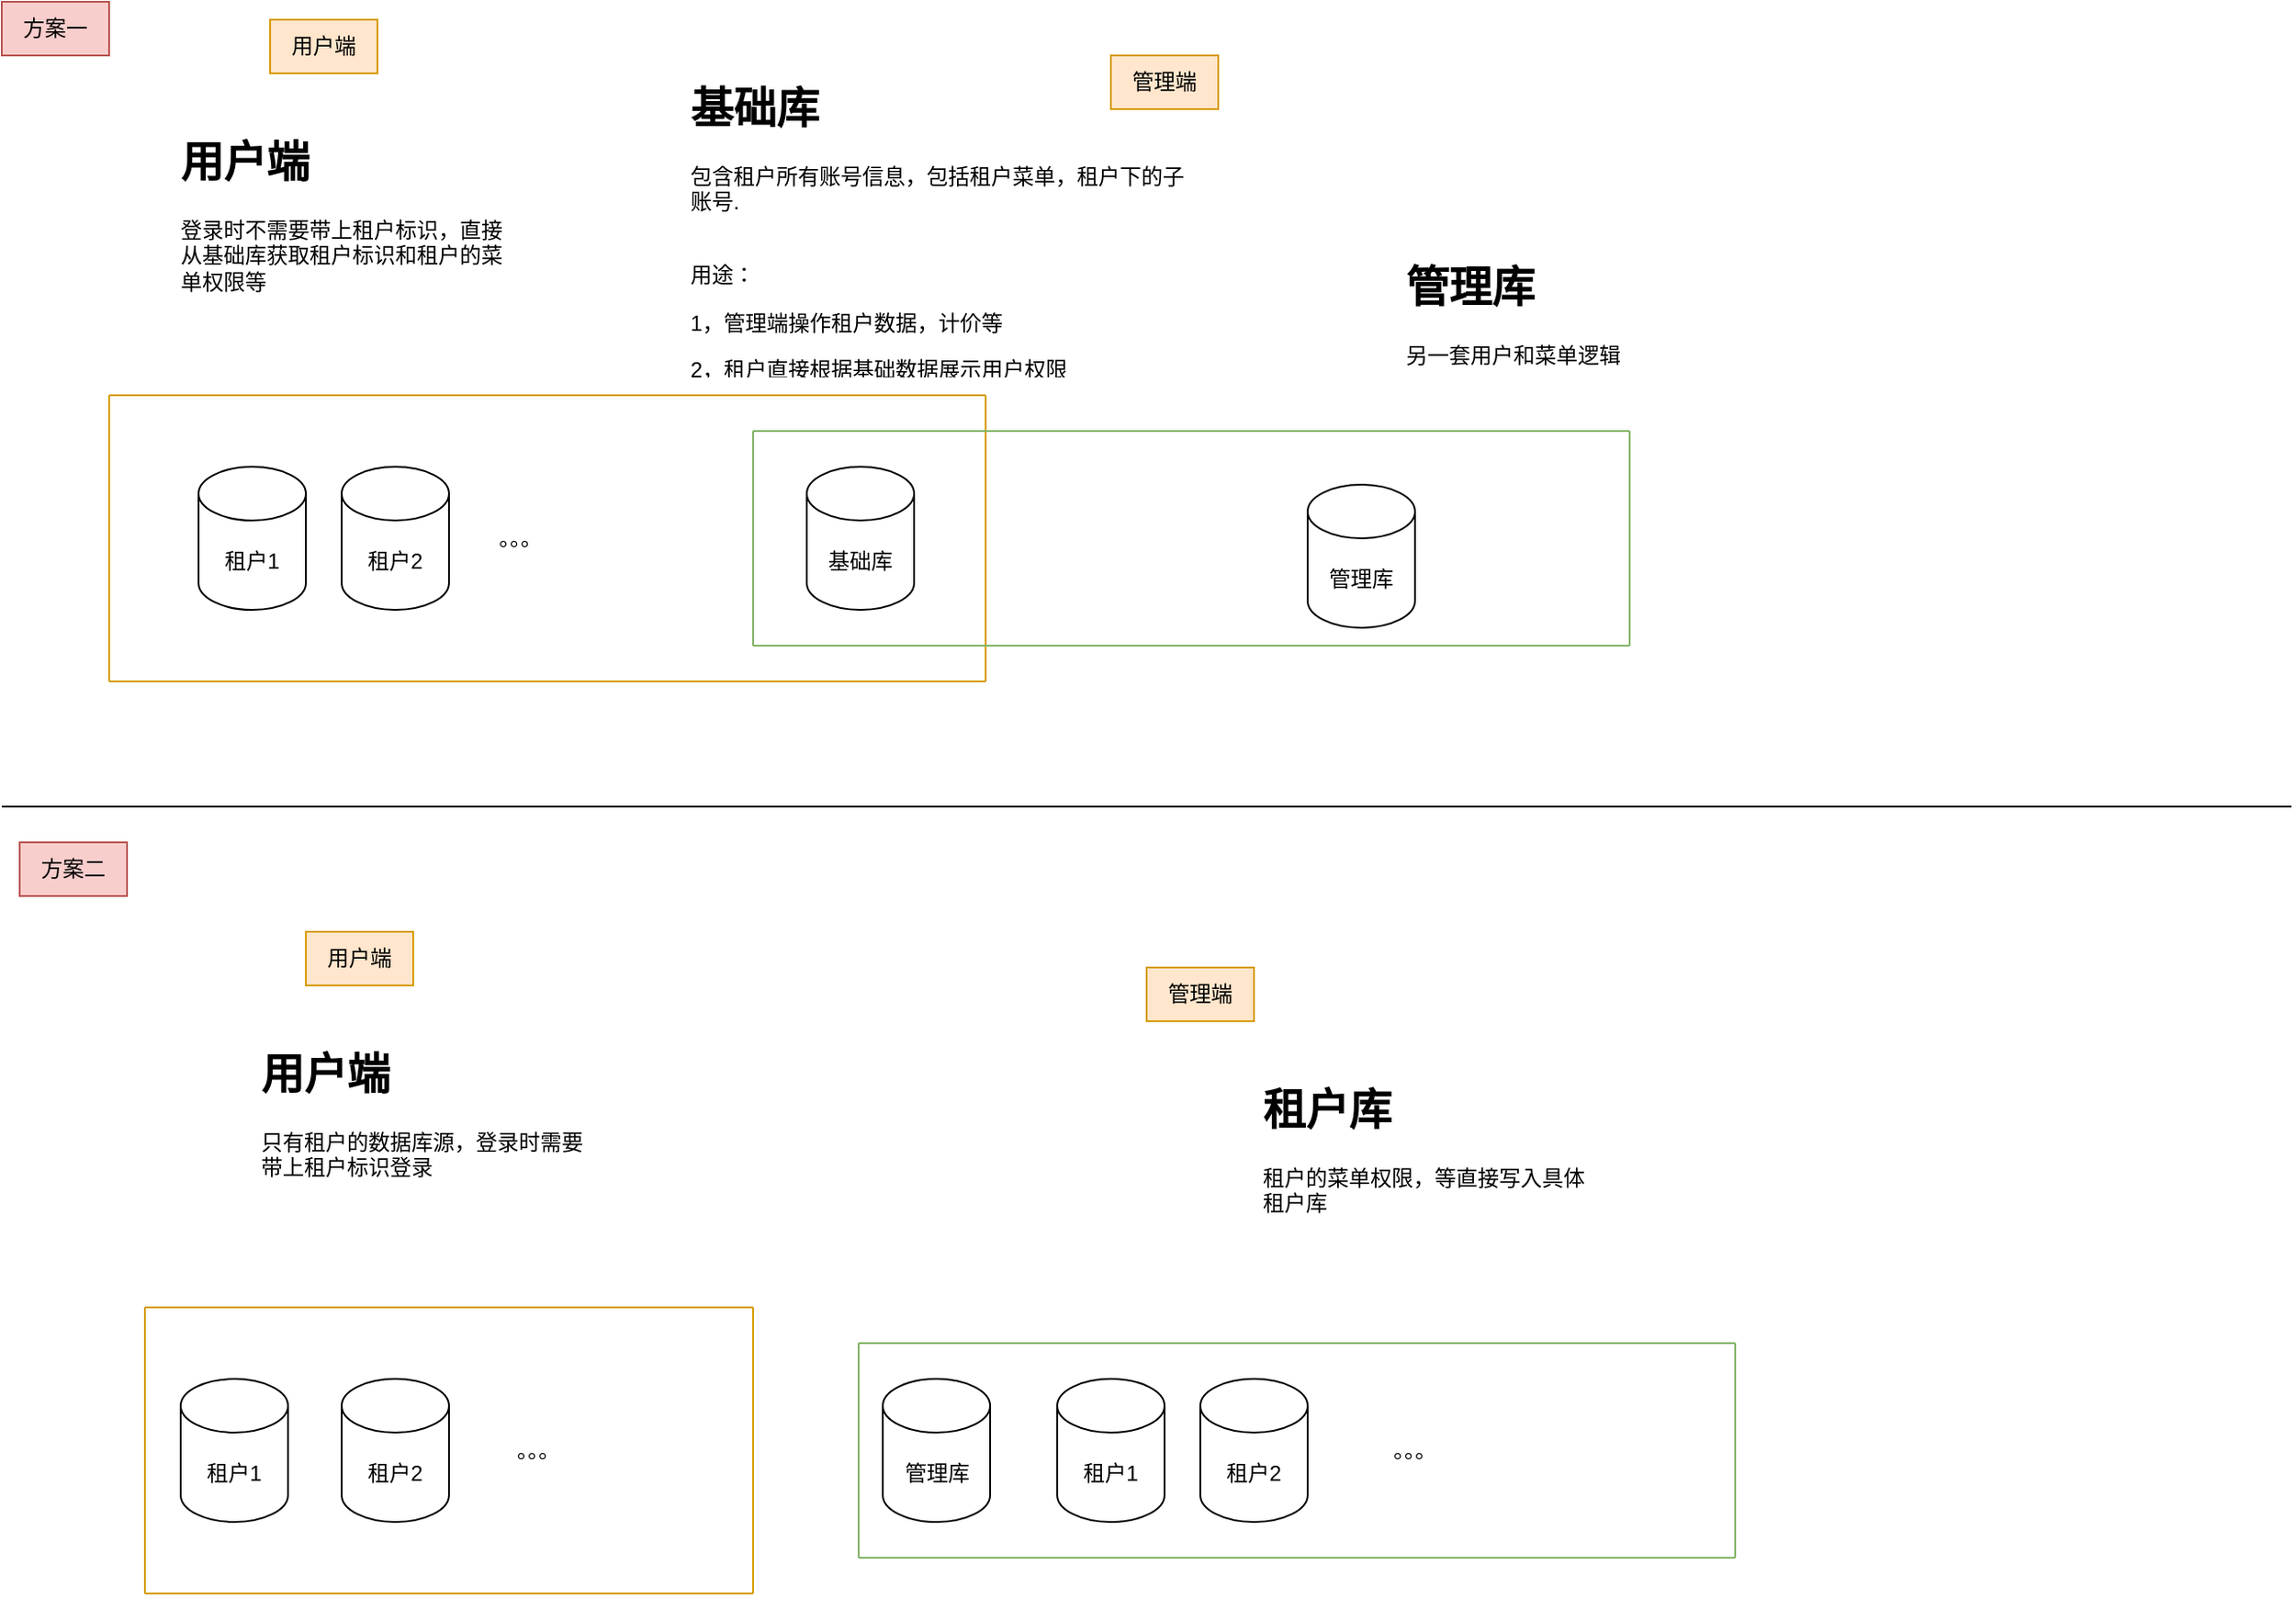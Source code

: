 <mxfile version="20.8.1" type="github">
  <diagram id="y_-26MBG5521PNUeK5f8" name="第 1 页">
    <mxGraphModel dx="1817" dy="1198" grid="1" gridSize="10" guides="1" tooltips="1" connect="1" arrows="1" fold="1" page="1" pageScale="1" pageWidth="1600" pageHeight="1200" math="0" shadow="0">
      <root>
        <mxCell id="0" />
        <mxCell id="1" parent="0" />
        <mxCell id="Fi8Dc3UV2Z1InRnC9Shg-1" value="用户端" style="text;html=1;strokeColor=#d79b00;fillColor=#ffe6cc;align=center;verticalAlign=middle;whiteSpace=wrap;rounded=0;" parent="1" vertex="1">
          <mxGeometry x="160" y="30" width="60" height="30" as="geometry" />
        </mxCell>
        <mxCell id="Fi8Dc3UV2Z1InRnC9Shg-2" value="管理端" style="text;html=1;strokeColor=#d79b00;fillColor=#ffe6cc;align=center;verticalAlign=middle;whiteSpace=wrap;rounded=0;" parent="1" vertex="1">
          <mxGeometry x="630" y="50" width="60" height="30" as="geometry" />
        </mxCell>
        <mxCell id="Fi8Dc3UV2Z1InRnC9Shg-3" value="基础库" style="shape=cylinder3;whiteSpace=wrap;html=1;boundedLbl=1;backgroundOutline=1;size=15;" parent="1" vertex="1">
          <mxGeometry x="460" y="280" width="60" height="80" as="geometry" />
        </mxCell>
        <mxCell id="Fi8Dc3UV2Z1InRnC9Shg-4" value="管理库" style="shape=cylinder3;whiteSpace=wrap;html=1;boundedLbl=1;backgroundOutline=1;size=15;" parent="1" vertex="1">
          <mxGeometry x="740" y="290" width="60" height="80" as="geometry" />
        </mxCell>
        <mxCell id="Fi8Dc3UV2Z1InRnC9Shg-5" value="租户1" style="shape=cylinder3;whiteSpace=wrap;html=1;boundedLbl=1;backgroundOutline=1;size=15;" parent="1" vertex="1">
          <mxGeometry x="120" y="280" width="60" height="80" as="geometry" />
        </mxCell>
        <mxCell id="Fi8Dc3UV2Z1InRnC9Shg-6" value="租户2" style="shape=cylinder3;whiteSpace=wrap;html=1;boundedLbl=1;backgroundOutline=1;size=15;" parent="1" vertex="1">
          <mxGeometry x="200" y="280" width="60" height="80" as="geometry" />
        </mxCell>
        <mxCell id="Fi8Dc3UV2Z1InRnC9Shg-7" value="" style="endArrow=none;html=1;rounded=0;fillColor=#ffe6cc;strokeColor=#d79b00;" parent="1" edge="1">
          <mxGeometry width="50" height="50" relative="1" as="geometry">
            <mxPoint x="70" y="240" as="sourcePoint" />
            <mxPoint x="560" y="240" as="targetPoint" />
          </mxGeometry>
        </mxCell>
        <mxCell id="Fi8Dc3UV2Z1InRnC9Shg-8" value="" style="endArrow=none;html=1;rounded=0;fillColor=#ffe6cc;strokeColor=#d79b00;" parent="1" edge="1">
          <mxGeometry width="50" height="50" relative="1" as="geometry">
            <mxPoint x="70" y="400" as="sourcePoint" />
            <mxPoint x="560" y="400" as="targetPoint" />
          </mxGeometry>
        </mxCell>
        <mxCell id="Fi8Dc3UV2Z1InRnC9Shg-9" value="" style="endArrow=none;html=1;rounded=0;fillColor=#ffe6cc;strokeColor=#d79b00;" parent="1" edge="1">
          <mxGeometry width="50" height="50" relative="1" as="geometry">
            <mxPoint x="70" y="400" as="sourcePoint" />
            <mxPoint x="70" y="240" as="targetPoint" />
          </mxGeometry>
        </mxCell>
        <mxCell id="Fi8Dc3UV2Z1InRnC9Shg-10" value="" style="endArrow=none;html=1;rounded=0;fillColor=#ffe6cc;strokeColor=#d79b00;" parent="1" edge="1">
          <mxGeometry width="50" height="50" relative="1" as="geometry">
            <mxPoint x="560" y="400" as="sourcePoint" />
            <mxPoint x="560" y="240" as="targetPoint" />
          </mxGeometry>
        </mxCell>
        <mxCell id="Fi8Dc3UV2Z1InRnC9Shg-11" value="" style="endArrow=none;html=1;rounded=0;fillColor=#d5e8d4;strokeColor=#82b366;" parent="1" edge="1">
          <mxGeometry width="50" height="50" relative="1" as="geometry">
            <mxPoint x="430" y="260" as="sourcePoint" />
            <mxPoint x="920" y="260" as="targetPoint" />
          </mxGeometry>
        </mxCell>
        <mxCell id="Fi8Dc3UV2Z1InRnC9Shg-12" value="" style="endArrow=none;html=1;rounded=0;fillColor=#d5e8d4;strokeColor=#82b366;" parent="1" edge="1">
          <mxGeometry width="50" height="50" relative="1" as="geometry">
            <mxPoint x="430" y="380" as="sourcePoint" />
            <mxPoint x="920" y="380" as="targetPoint" />
          </mxGeometry>
        </mxCell>
        <mxCell id="Fi8Dc3UV2Z1InRnC9Shg-13" value="" style="endArrow=none;html=1;rounded=0;fillColor=#d5e8d4;strokeColor=#82b366;" parent="1" edge="1">
          <mxGeometry width="50" height="50" relative="1" as="geometry">
            <mxPoint x="430" y="380" as="sourcePoint" />
            <mxPoint x="430" y="260" as="targetPoint" />
          </mxGeometry>
        </mxCell>
        <mxCell id="Fi8Dc3UV2Z1InRnC9Shg-14" value="" style="endArrow=none;html=1;rounded=0;fillColor=#d5e8d4;strokeColor=#82b366;" parent="1" edge="1">
          <mxGeometry x="0.333" y="-410" width="50" height="50" relative="1" as="geometry">
            <mxPoint x="920" y="380" as="sourcePoint" />
            <mxPoint x="920" y="260" as="targetPoint" />
            <mxPoint as="offset" />
          </mxGeometry>
        </mxCell>
        <mxCell id="IwHr58wA1ZAovdP9Hp9E-1" value="&lt;h1&gt;用户端&lt;/h1&gt;&lt;p&gt;登录时不需要带上租户标识，直接从基础库获取租户标识和租户的菜单权限等&lt;/p&gt;" style="text;html=1;strokeColor=none;fillColor=none;spacing=5;spacingTop=-20;whiteSpace=wrap;overflow=hidden;rounded=0;" vertex="1" parent="1">
          <mxGeometry x="105" y="90" width="190" height="120" as="geometry" />
        </mxCell>
        <mxCell id="IwHr58wA1ZAovdP9Hp9E-2" value="用户端" style="text;html=1;strokeColor=#d79b00;fillColor=#ffe6cc;align=center;verticalAlign=middle;whiteSpace=wrap;rounded=0;" vertex="1" parent="1">
          <mxGeometry x="180" y="540" width="60" height="30" as="geometry" />
        </mxCell>
        <mxCell id="IwHr58wA1ZAovdP9Hp9E-3" value="管理端" style="text;html=1;strokeColor=#d79b00;fillColor=#ffe6cc;align=center;verticalAlign=middle;whiteSpace=wrap;rounded=0;" vertex="1" parent="1">
          <mxGeometry x="650" y="560" width="60" height="30" as="geometry" />
        </mxCell>
        <mxCell id="IwHr58wA1ZAovdP9Hp9E-5" value="管理库" style="shape=cylinder3;whiteSpace=wrap;html=1;boundedLbl=1;backgroundOutline=1;size=15;" vertex="1" parent="1">
          <mxGeometry x="502.5" y="790" width="60" height="80" as="geometry" />
        </mxCell>
        <mxCell id="IwHr58wA1ZAovdP9Hp9E-6" value="租户1" style="shape=cylinder3;whiteSpace=wrap;html=1;boundedLbl=1;backgroundOutline=1;size=15;" vertex="1" parent="1">
          <mxGeometry x="110" y="790" width="60" height="80" as="geometry" />
        </mxCell>
        <mxCell id="IwHr58wA1ZAovdP9Hp9E-7" value="租户2" style="shape=cylinder3;whiteSpace=wrap;html=1;boundedLbl=1;backgroundOutline=1;size=15;" vertex="1" parent="1">
          <mxGeometry x="200" y="790" width="60" height="80" as="geometry" />
        </mxCell>
        <mxCell id="IwHr58wA1ZAovdP9Hp9E-8" value="" style="endArrow=none;html=1;rounded=0;fillColor=#ffe6cc;strokeColor=#d79b00;" edge="1" parent="1">
          <mxGeometry width="50" height="50" relative="1" as="geometry">
            <mxPoint x="90" y="750" as="sourcePoint" />
            <mxPoint x="430" y="750" as="targetPoint" />
          </mxGeometry>
        </mxCell>
        <mxCell id="IwHr58wA1ZAovdP9Hp9E-9" value="" style="endArrow=none;html=1;rounded=0;fillColor=#ffe6cc;strokeColor=#d79b00;" edge="1" parent="1">
          <mxGeometry width="50" height="50" relative="1" as="geometry">
            <mxPoint x="90" y="910" as="sourcePoint" />
            <mxPoint x="430" y="910" as="targetPoint" />
          </mxGeometry>
        </mxCell>
        <mxCell id="IwHr58wA1ZAovdP9Hp9E-10" value="" style="endArrow=none;html=1;rounded=0;fillColor=#ffe6cc;strokeColor=#d79b00;" edge="1" parent="1">
          <mxGeometry width="50" height="50" relative="1" as="geometry">
            <mxPoint x="90" y="910" as="sourcePoint" />
            <mxPoint x="90" y="750" as="targetPoint" />
          </mxGeometry>
        </mxCell>
        <mxCell id="IwHr58wA1ZAovdP9Hp9E-11" value="" style="endArrow=none;html=1;rounded=0;fillColor=#ffe6cc;strokeColor=#d79b00;" edge="1" parent="1">
          <mxGeometry x="0.25" y="140" width="50" height="50" relative="1" as="geometry">
            <mxPoint x="430" y="910" as="sourcePoint" />
            <mxPoint x="430" y="750" as="targetPoint" />
            <mxPoint as="offset" />
          </mxGeometry>
        </mxCell>
        <mxCell id="IwHr58wA1ZAovdP9Hp9E-12" value="" style="endArrow=none;html=1;rounded=0;fillColor=#d5e8d4;strokeColor=#82b366;" edge="1" parent="1">
          <mxGeometry width="50" height="50" relative="1" as="geometry">
            <mxPoint x="489" y="770" as="sourcePoint" />
            <mxPoint x="979" y="770" as="targetPoint" />
          </mxGeometry>
        </mxCell>
        <mxCell id="IwHr58wA1ZAovdP9Hp9E-13" value="" style="endArrow=none;html=1;rounded=0;fillColor=#d5e8d4;strokeColor=#82b366;" edge="1" parent="1">
          <mxGeometry width="50" height="50" relative="1" as="geometry">
            <mxPoint x="489" y="890" as="sourcePoint" />
            <mxPoint x="979" y="890" as="targetPoint" />
          </mxGeometry>
        </mxCell>
        <mxCell id="IwHr58wA1ZAovdP9Hp9E-14" value="" style="endArrow=none;html=1;rounded=0;fillColor=#d5e8d4;strokeColor=#82b366;" edge="1" parent="1">
          <mxGeometry width="50" height="50" relative="1" as="geometry">
            <mxPoint x="489" y="890" as="sourcePoint" />
            <mxPoint x="489" y="770" as="targetPoint" />
          </mxGeometry>
        </mxCell>
        <mxCell id="IwHr58wA1ZAovdP9Hp9E-15" value="" style="endArrow=none;html=1;rounded=0;fillColor=#d5e8d4;strokeColor=#82b366;" edge="1" parent="1">
          <mxGeometry x="0.333" y="-410" width="50" height="50" relative="1" as="geometry">
            <mxPoint x="979" y="890" as="sourcePoint" />
            <mxPoint x="979" y="770" as="targetPoint" />
            <mxPoint as="offset" />
          </mxGeometry>
        </mxCell>
        <mxCell id="IwHr58wA1ZAovdP9Hp9E-16" value="&lt;h1&gt;用户端&lt;/h1&gt;&lt;p&gt;只有租户的数据库源，登录时需要带上租户标识登录&lt;/p&gt;" style="text;html=1;strokeColor=none;fillColor=none;spacing=5;spacingTop=-20;whiteSpace=wrap;overflow=hidden;rounded=0;" vertex="1" parent="1">
          <mxGeometry x="150" y="600" width="190" height="120" as="geometry" />
        </mxCell>
        <mxCell id="IwHr58wA1ZAovdP9Hp9E-17" value="" style="endArrow=none;html=1;rounded=0;" edge="1" parent="1">
          <mxGeometry width="50" height="50" relative="1" as="geometry">
            <mxPoint x="10" y="470" as="sourcePoint" />
            <mxPoint x="1290" y="470" as="targetPoint" />
          </mxGeometry>
        </mxCell>
        <mxCell id="IwHr58wA1ZAovdP9Hp9E-18" value="。。。" style="text;html=1;strokeColor=none;fillColor=none;align=center;verticalAlign=middle;whiteSpace=wrap;rounded=0;" vertex="1" parent="1">
          <mxGeometry x="270" y="305" width="60" height="30" as="geometry" />
        </mxCell>
        <mxCell id="IwHr58wA1ZAovdP9Hp9E-19" value="&lt;h1&gt;基础库&lt;/h1&gt;&lt;p&gt;包含租户所有账号信息，包括租户菜单，租户下的子账号.&lt;br&gt;&lt;br&gt;&lt;/p&gt;&lt;p&gt;用途：&lt;/p&gt;&lt;p&gt;1，管理端操作租户数据，计价等&lt;/p&gt;&lt;p&gt;2，租户直接根据基础数据展示用户权限&lt;/p&gt;&lt;p&gt;&lt;br&gt;&lt;/p&gt;" style="text;html=1;strokeColor=none;fillColor=none;spacing=5;spacingTop=-20;whiteSpace=wrap;overflow=hidden;rounded=0;" vertex="1" parent="1">
          <mxGeometry x="390" y="60" width="285" height="170" as="geometry" />
        </mxCell>
        <mxCell id="IwHr58wA1ZAovdP9Hp9E-20" value="&lt;h1&gt;管理库&lt;/h1&gt;&lt;p&gt;另一套用户和菜单逻辑&lt;/p&gt;" style="text;html=1;strokeColor=none;fillColor=none;spacing=5;spacingTop=-20;whiteSpace=wrap;overflow=hidden;rounded=0;" vertex="1" parent="1">
          <mxGeometry x="790" y="160" width="190" height="90" as="geometry" />
        </mxCell>
        <mxCell id="IwHr58wA1ZAovdP9Hp9E-21" value="租户2" style="shape=cylinder3;whiteSpace=wrap;html=1;boundedLbl=1;backgroundOutline=1;size=15;" vertex="1" parent="1">
          <mxGeometry x="680" y="790" width="60" height="80" as="geometry" />
        </mxCell>
        <mxCell id="IwHr58wA1ZAovdP9Hp9E-22" value="。。。" style="text;html=1;strokeColor=none;fillColor=none;align=center;verticalAlign=middle;whiteSpace=wrap;rounded=0;" vertex="1" parent="1">
          <mxGeometry x="280" y="815" width="60" height="30" as="geometry" />
        </mxCell>
        <mxCell id="IwHr58wA1ZAovdP9Hp9E-23" value="。。。" style="text;html=1;strokeColor=none;fillColor=none;align=center;verticalAlign=middle;whiteSpace=wrap;rounded=0;" vertex="1" parent="1">
          <mxGeometry x="770" y="815" width="60" height="30" as="geometry" />
        </mxCell>
        <mxCell id="IwHr58wA1ZAovdP9Hp9E-24" value="租户1" style="shape=cylinder3;whiteSpace=wrap;html=1;boundedLbl=1;backgroundOutline=1;size=15;" vertex="1" parent="1">
          <mxGeometry x="600" y="790" width="60" height="80" as="geometry" />
        </mxCell>
        <mxCell id="IwHr58wA1ZAovdP9Hp9E-25" value="&lt;h1&gt;租户库&lt;/h1&gt;&lt;p&gt;租户的菜单权限，等直接写入具体租户库&lt;/p&gt;" style="text;html=1;strokeColor=none;fillColor=none;spacing=5;spacingTop=-20;whiteSpace=wrap;overflow=hidden;rounded=0;" vertex="1" parent="1">
          <mxGeometry x="710" y="620" width="190" height="120" as="geometry" />
        </mxCell>
        <mxCell id="IwHr58wA1ZAovdP9Hp9E-26" value="方案一" style="text;html=1;strokeColor=#b85450;fillColor=#f8cecc;align=center;verticalAlign=middle;whiteSpace=wrap;rounded=0;" vertex="1" parent="1">
          <mxGeometry x="10" y="20" width="60" height="30" as="geometry" />
        </mxCell>
        <mxCell id="IwHr58wA1ZAovdP9Hp9E-27" value="方案二" style="text;html=1;strokeColor=#b85450;fillColor=#f8cecc;align=center;verticalAlign=middle;whiteSpace=wrap;rounded=0;" vertex="1" parent="1">
          <mxGeometry x="20" y="490" width="60" height="30" as="geometry" />
        </mxCell>
      </root>
    </mxGraphModel>
  </diagram>
</mxfile>
